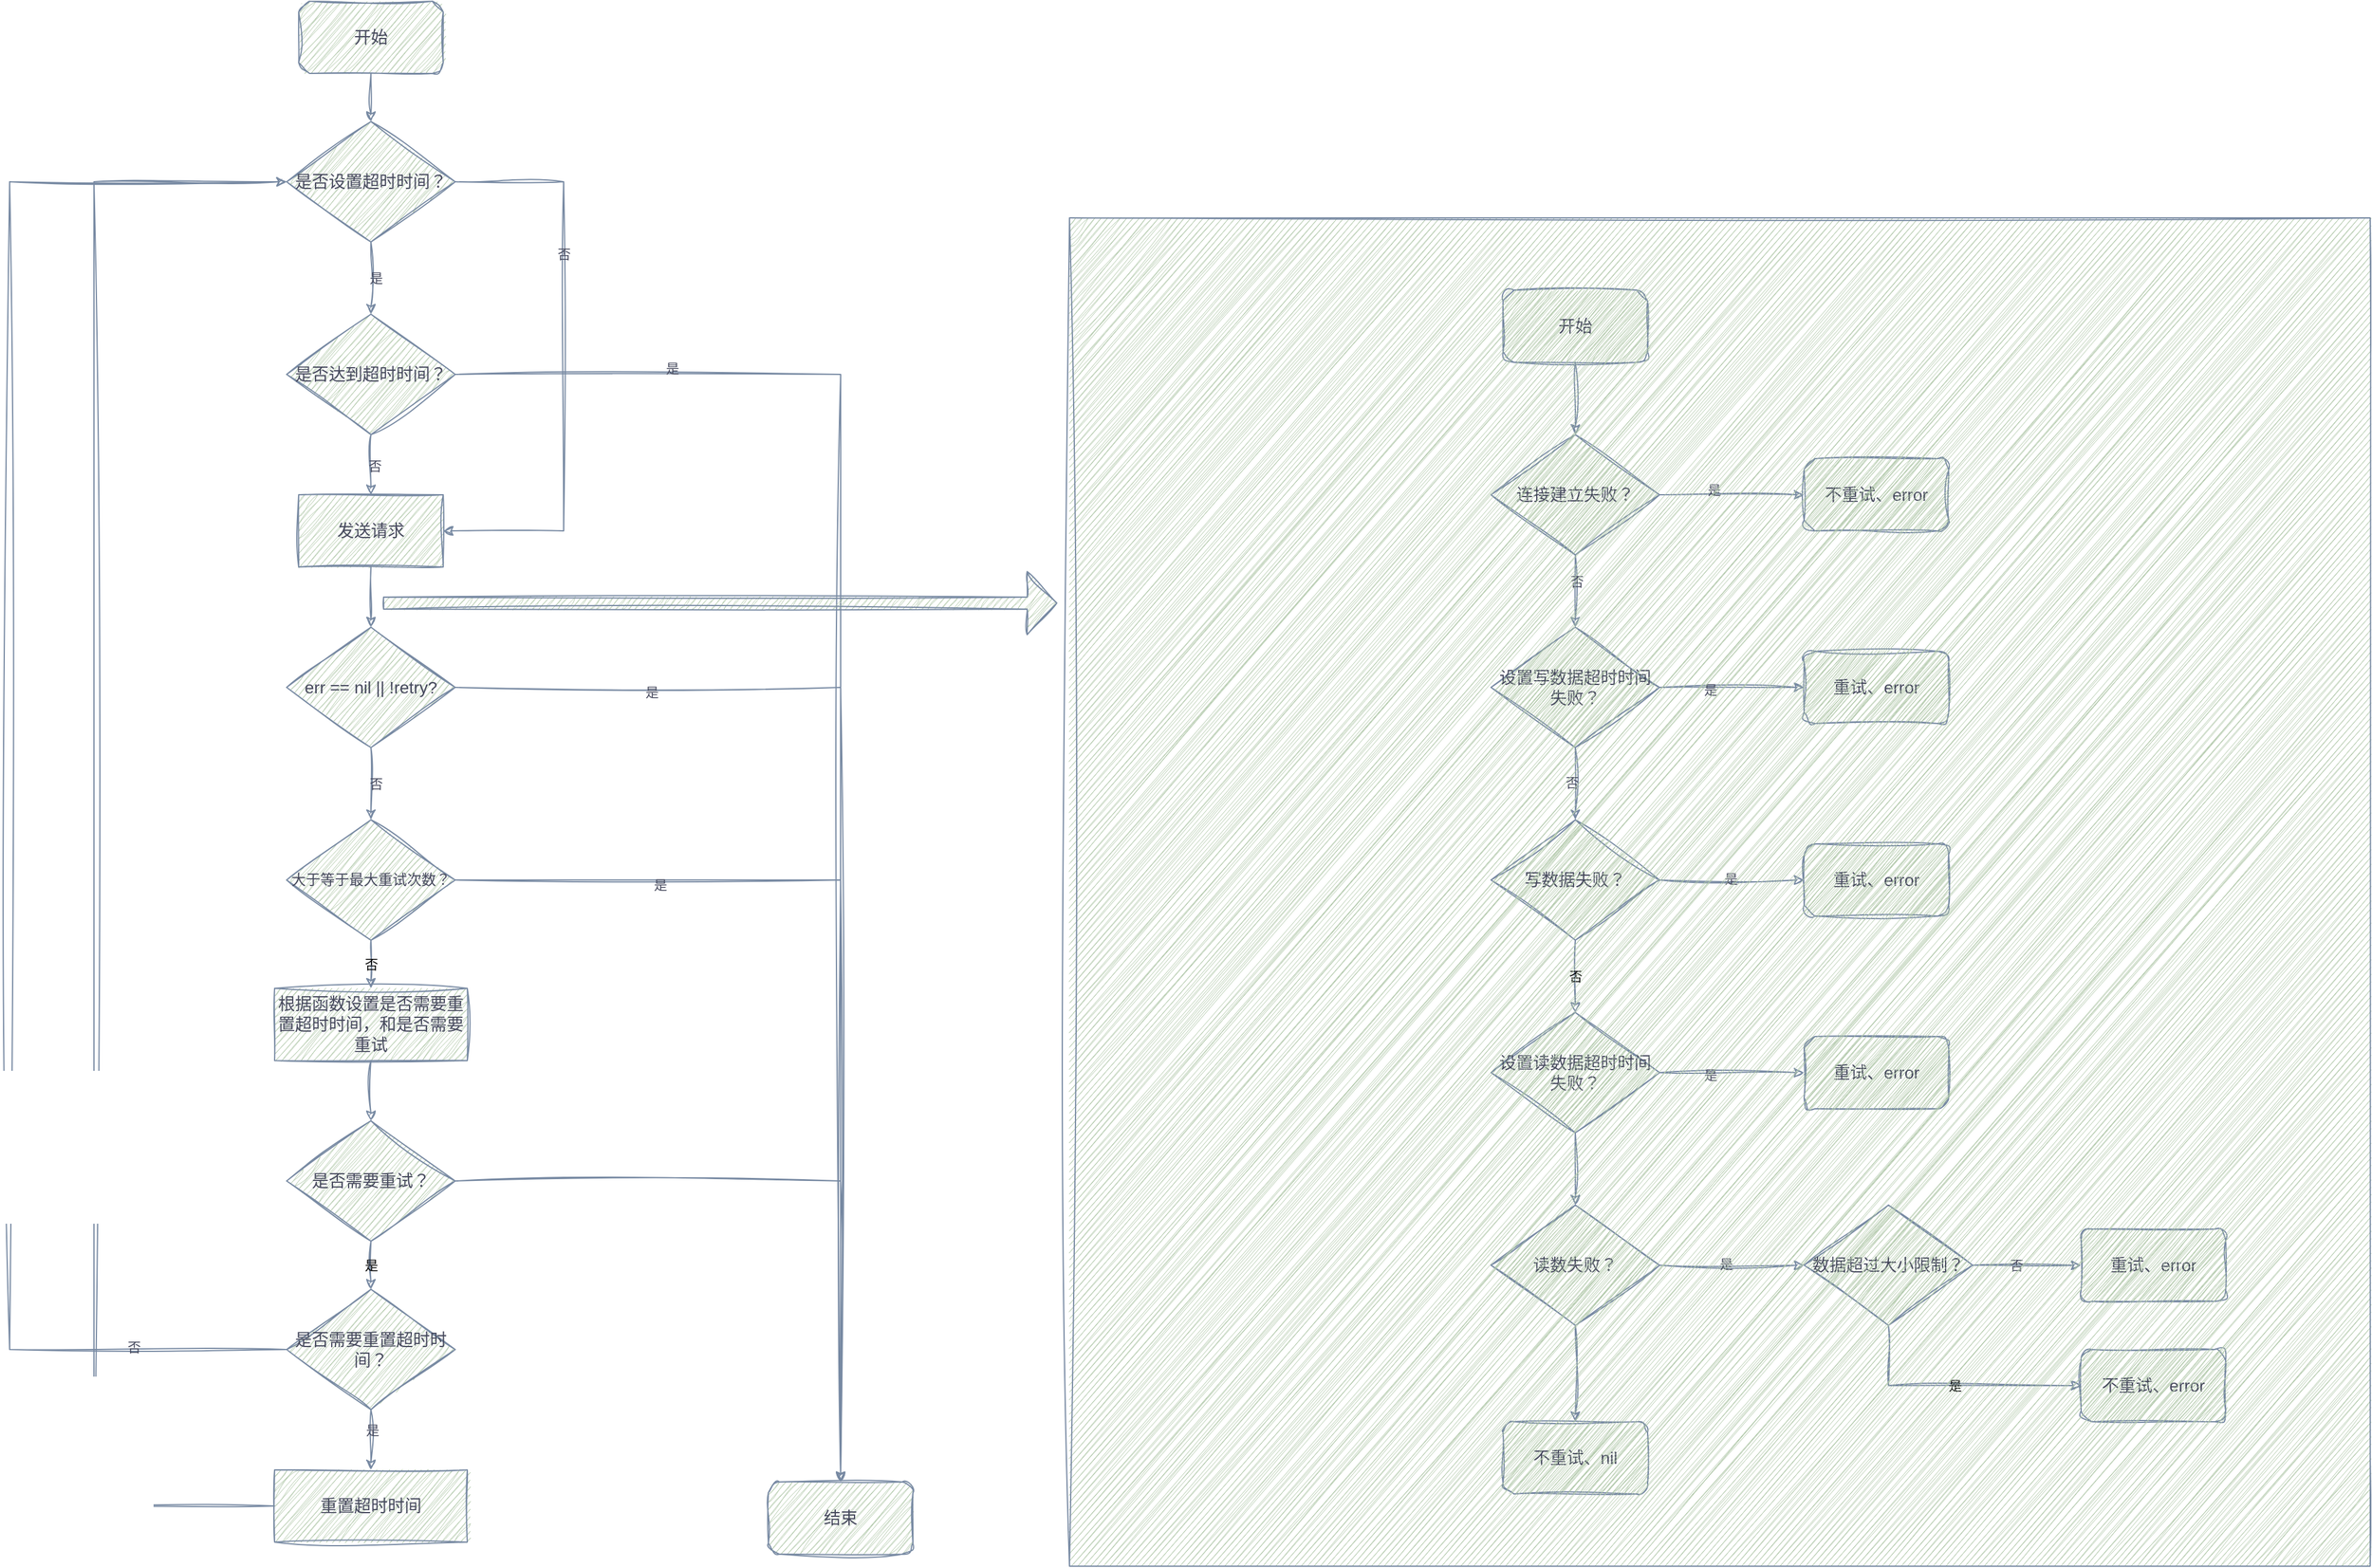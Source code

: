 <mxfile version="25.0.3">
  <diagram name="第 1 页" id="IeLyGM84fYNEDb-vOYWm">
    <mxGraphModel dx="1773" dy="837" grid="1" gridSize="10" guides="1" tooltips="1" connect="1" arrows="1" fold="1" page="1" pageScale="1" pageWidth="3200" pageHeight="2400" math="0" shadow="0">
      <root>
        <mxCell id="0" />
        <mxCell id="1" parent="0" />
        <mxCell id="qMV1Z36RkEWydGHG75RR-3" style="edgeStyle=orthogonalEdgeStyle;rounded=0;orthogonalLoop=1;jettySize=auto;html=1;exitX=0.5;exitY=1;exitDx=0;exitDy=0;sketch=1;curveFitting=1;jiggle=2;labelBackgroundColor=none;strokeColor=#788AA3;fontColor=default;" edge="1" parent="1" source="qMV1Z36RkEWydGHG75RR-1" target="qMV1Z36RkEWydGHG75RR-2">
          <mxGeometry relative="1" as="geometry" />
        </mxCell>
        <mxCell id="qMV1Z36RkEWydGHG75RR-1" value="&lt;font style=&quot;font-size: 14px;&quot;&gt;开始&lt;/font&gt;" style="rounded=1;whiteSpace=wrap;html=1;sketch=1;curveFitting=1;jiggle=2;labelBackgroundColor=none;fillColor=#B2C9AB;strokeColor=#788AA3;fontColor=#46495D;" vertex="1" parent="1">
          <mxGeometry x="1440" y="140" width="120" height="60" as="geometry" />
        </mxCell>
        <mxCell id="qMV1Z36RkEWydGHG75RR-11" style="edgeStyle=orthogonalEdgeStyle;rounded=0;orthogonalLoop=1;jettySize=auto;html=1;exitX=0.5;exitY=1;exitDx=0;exitDy=0;sketch=1;curveFitting=1;jiggle=2;labelBackgroundColor=none;strokeColor=#788AA3;fontColor=default;" edge="1" parent="1" source="qMV1Z36RkEWydGHG75RR-2" target="qMV1Z36RkEWydGHG75RR-9">
          <mxGeometry relative="1" as="geometry" />
        </mxCell>
        <mxCell id="qMV1Z36RkEWydGHG75RR-12" value="是" style="edgeLabel;html=1;align=center;verticalAlign=middle;resizable=0;points=[];sketch=1;curveFitting=1;jiggle=2;labelBackgroundColor=none;fontColor=#46495D;" vertex="1" connectable="0" parent="qMV1Z36RkEWydGHG75RR-11">
          <mxGeometry y="4" relative="1" as="geometry">
            <mxPoint as="offset" />
          </mxGeometry>
        </mxCell>
        <mxCell id="qMV1Z36RkEWydGHG75RR-46" style="edgeStyle=orthogonalEdgeStyle;rounded=0;orthogonalLoop=1;jettySize=auto;html=1;exitX=1;exitY=0.5;exitDx=0;exitDy=0;entryX=1;entryY=0.5;entryDx=0;entryDy=0;sketch=1;curveFitting=1;jiggle=2;labelBackgroundColor=none;strokeColor=#788AA3;fontColor=default;" edge="1" parent="1" source="qMV1Z36RkEWydGHG75RR-2" target="qMV1Z36RkEWydGHG75RR-14">
          <mxGeometry relative="1" as="geometry">
            <Array as="points">
              <mxPoint x="1660" y="290" />
              <mxPoint x="1660" y="580" />
            </Array>
          </mxGeometry>
        </mxCell>
        <mxCell id="qMV1Z36RkEWydGHG75RR-47" value="否" style="edgeLabel;html=1;align=center;verticalAlign=middle;resizable=0;points=[];sketch=1;curveFitting=1;jiggle=2;labelBackgroundColor=none;fontColor=#46495D;" vertex="1" connectable="0" parent="qMV1Z36RkEWydGHG75RR-46">
          <mxGeometry x="-0.37" relative="1" as="geometry">
            <mxPoint y="-1" as="offset" />
          </mxGeometry>
        </mxCell>
        <mxCell id="qMV1Z36RkEWydGHG75RR-2" value="&lt;font style=&quot;font-size: 14px;&quot;&gt;是否设置超时时间？&lt;/font&gt;" style="rhombus;whiteSpace=wrap;html=1;align=center;sketch=1;curveFitting=1;jiggle=2;labelBackgroundColor=none;fillColor=#B2C9AB;strokeColor=#788AA3;fontColor=#46495D;" vertex="1" parent="1">
          <mxGeometry x="1430" y="240" width="140" height="100" as="geometry" />
        </mxCell>
        <mxCell id="qMV1Z36RkEWydGHG75RR-15" style="edgeStyle=orthogonalEdgeStyle;rounded=0;orthogonalLoop=1;jettySize=auto;html=1;exitX=0.5;exitY=1;exitDx=0;exitDy=0;entryX=0.5;entryY=0;entryDx=0;entryDy=0;sketch=1;curveFitting=1;jiggle=2;labelBackgroundColor=none;strokeColor=#788AA3;fontColor=default;" edge="1" parent="1" source="qMV1Z36RkEWydGHG75RR-9" target="qMV1Z36RkEWydGHG75RR-14">
          <mxGeometry relative="1" as="geometry" />
        </mxCell>
        <mxCell id="qMV1Z36RkEWydGHG75RR-16" value="否" style="edgeLabel;html=1;align=center;verticalAlign=middle;resizable=0;points=[];sketch=1;curveFitting=1;jiggle=2;labelBackgroundColor=none;fontColor=#46495D;" vertex="1" connectable="0" parent="qMV1Z36RkEWydGHG75RR-15">
          <mxGeometry x="0.063" y="3" relative="1" as="geometry">
            <mxPoint y="-1" as="offset" />
          </mxGeometry>
        </mxCell>
        <mxCell id="qMV1Z36RkEWydGHG75RR-44" style="edgeStyle=orthogonalEdgeStyle;rounded=0;orthogonalLoop=1;jettySize=auto;html=1;exitX=1;exitY=0.5;exitDx=0;exitDy=0;entryX=0.5;entryY=0;entryDx=0;entryDy=0;sketch=1;curveFitting=1;jiggle=2;labelBackgroundColor=none;strokeColor=#788AA3;fontColor=default;" edge="1" parent="1" source="qMV1Z36RkEWydGHG75RR-9" target="qMV1Z36RkEWydGHG75RR-38">
          <mxGeometry relative="1" as="geometry" />
        </mxCell>
        <mxCell id="qMV1Z36RkEWydGHG75RR-45" value="是" style="edgeLabel;html=1;align=center;verticalAlign=middle;resizable=0;points=[];sketch=1;curveFitting=1;jiggle=2;labelBackgroundColor=none;fontColor=#46495D;" vertex="1" connectable="0" parent="qMV1Z36RkEWydGHG75RR-44">
          <mxGeometry x="-0.71" y="5" relative="1" as="geometry">
            <mxPoint as="offset" />
          </mxGeometry>
        </mxCell>
        <mxCell id="qMV1Z36RkEWydGHG75RR-9" value="&lt;div style=&quot;&quot;&gt;&lt;span style=&quot;font-size: 14px; background-color: initial;&quot;&gt;是否达到超时时间？&lt;/span&gt;&lt;/div&gt;" style="rhombus;whiteSpace=wrap;html=1;align=center;sketch=1;curveFitting=1;jiggle=2;labelBackgroundColor=none;fillColor=#B2C9AB;strokeColor=#788AA3;fontColor=#46495D;" vertex="1" parent="1">
          <mxGeometry x="1430" y="400" width="140" height="100" as="geometry" />
        </mxCell>
        <mxCell id="qMV1Z36RkEWydGHG75RR-94" style="edgeStyle=orthogonalEdgeStyle;rounded=0;sketch=1;hachureGap=4;jiggle=2;curveFitting=1;orthogonalLoop=1;jettySize=auto;html=1;exitX=0.5;exitY=1;exitDx=0;exitDy=0;entryX=0.5;entryY=0;entryDx=0;entryDy=0;strokeColor=#788AA3;fontFamily=Architects Daughter;fontSource=https%3A%2F%2Ffonts.googleapis.com%2Fcss%3Ffamily%3DArchitects%2BDaughter;fontColor=#46495D;fillColor=#B2C9AB;" edge="1" parent="1" source="qMV1Z36RkEWydGHG75RR-14" target="qMV1Z36RkEWydGHG75RR-17">
          <mxGeometry relative="1" as="geometry" />
        </mxCell>
        <mxCell id="qMV1Z36RkEWydGHG75RR-14" value="&lt;font style=&quot;font-size: 14px;&quot;&gt;发送请求&lt;/font&gt;" style="rounded=0;whiteSpace=wrap;html=1;sketch=1;curveFitting=1;jiggle=2;labelBackgroundColor=none;fillColor=#B2C9AB;strokeColor=#788AA3;fontColor=#46495D;" vertex="1" parent="1">
          <mxGeometry x="1440" y="550" width="120" height="60" as="geometry" />
        </mxCell>
        <mxCell id="qMV1Z36RkEWydGHG75RR-20" style="edgeStyle=orthogonalEdgeStyle;rounded=0;orthogonalLoop=1;jettySize=auto;html=1;exitX=0.5;exitY=1;exitDx=0;exitDy=0;entryX=0.5;entryY=0;entryDx=0;entryDy=0;sketch=1;curveFitting=1;jiggle=2;labelBackgroundColor=none;strokeColor=#788AA3;fontColor=default;" edge="1" parent="1" source="qMV1Z36RkEWydGHG75RR-17" target="qMV1Z36RkEWydGHG75RR-19">
          <mxGeometry relative="1" as="geometry" />
        </mxCell>
        <mxCell id="qMV1Z36RkEWydGHG75RR-21" value="否" style="edgeLabel;html=1;align=center;verticalAlign=middle;resizable=0;points=[];sketch=1;curveFitting=1;jiggle=2;labelBackgroundColor=none;fontColor=#46495D;" vertex="1" connectable="0" parent="qMV1Z36RkEWydGHG75RR-20">
          <mxGeometry x="0.029" y="4" relative="1" as="geometry">
            <mxPoint y="-1" as="offset" />
          </mxGeometry>
        </mxCell>
        <mxCell id="qMV1Z36RkEWydGHG75RR-42" style="edgeStyle=orthogonalEdgeStyle;rounded=0;orthogonalLoop=1;jettySize=auto;html=1;exitX=1;exitY=0.5;exitDx=0;exitDy=0;entryX=0.5;entryY=0;entryDx=0;entryDy=0;sketch=1;curveFitting=1;jiggle=2;labelBackgroundColor=none;strokeColor=#788AA3;fontColor=default;" edge="1" parent="1" source="qMV1Z36RkEWydGHG75RR-17" target="qMV1Z36RkEWydGHG75RR-38">
          <mxGeometry relative="1" as="geometry" />
        </mxCell>
        <mxCell id="qMV1Z36RkEWydGHG75RR-43" value="是" style="edgeLabel;html=1;align=center;verticalAlign=middle;resizable=0;points=[];sketch=1;curveFitting=1;jiggle=2;labelBackgroundColor=none;fontColor=#46495D;" vertex="1" connectable="0" parent="qMV1Z36RkEWydGHG75RR-42">
          <mxGeometry x="-0.668" y="-4" relative="1" as="geometry">
            <mxPoint as="offset" />
          </mxGeometry>
        </mxCell>
        <mxCell id="qMV1Z36RkEWydGHG75RR-17" value="&lt;div style=&quot;&quot;&gt;&lt;span style=&quot;font-size: 14px; background-color: initial;&quot;&gt;err == nil || !retry?&lt;/span&gt;&lt;/div&gt;" style="rhombus;whiteSpace=wrap;html=1;align=center;sketch=1;curveFitting=1;jiggle=2;labelBackgroundColor=none;fillColor=#B2C9AB;strokeColor=#788AA3;fontColor=#46495D;" vertex="1" parent="1">
          <mxGeometry x="1430" y="660" width="140" height="100" as="geometry" />
        </mxCell>
        <mxCell id="qMV1Z36RkEWydGHG75RR-28" value="否" style="edgeStyle=orthogonalEdgeStyle;rounded=0;orthogonalLoop=1;jettySize=auto;html=1;exitX=0.5;exitY=1;exitDx=0;exitDy=0;entryX=0.5;entryY=0;entryDx=0;entryDy=0;sketch=1;curveFitting=1;jiggle=2;labelBackgroundColor=none;strokeColor=#788AA3;fontColor=default;" edge="1" parent="1" source="qMV1Z36RkEWydGHG75RR-19" target="qMV1Z36RkEWydGHG75RR-27">
          <mxGeometry relative="1" as="geometry" />
        </mxCell>
        <mxCell id="qMV1Z36RkEWydGHG75RR-40" style="edgeStyle=orthogonalEdgeStyle;rounded=0;orthogonalLoop=1;jettySize=auto;html=1;exitX=1;exitY=0.5;exitDx=0;exitDy=0;entryX=0.5;entryY=0;entryDx=0;entryDy=0;sketch=1;curveFitting=1;jiggle=2;labelBackgroundColor=none;strokeColor=#788AA3;fontColor=default;" edge="1" parent="1" source="qMV1Z36RkEWydGHG75RR-19" target="qMV1Z36RkEWydGHG75RR-38">
          <mxGeometry relative="1" as="geometry" />
        </mxCell>
        <mxCell id="qMV1Z36RkEWydGHG75RR-41" value="是" style="edgeLabel;html=1;align=center;verticalAlign=middle;resizable=0;points=[];sketch=1;curveFitting=1;jiggle=2;labelBackgroundColor=none;fontColor=#46495D;" vertex="1" connectable="0" parent="qMV1Z36RkEWydGHG75RR-40">
          <mxGeometry x="-0.585" y="-4" relative="1" as="geometry">
            <mxPoint as="offset" />
          </mxGeometry>
        </mxCell>
        <mxCell id="qMV1Z36RkEWydGHG75RR-19" value="大于等于最大重试次数？" style="rhombus;whiteSpace=wrap;html=1;align=center;sketch=1;curveFitting=1;jiggle=2;labelBackgroundColor=none;fillColor=#B2C9AB;strokeColor=#788AA3;fontColor=#46495D;" vertex="1" parent="1">
          <mxGeometry x="1430" y="820" width="140" height="100" as="geometry" />
        </mxCell>
        <mxCell id="qMV1Z36RkEWydGHG75RR-32" value="是" style="edgeStyle=orthogonalEdgeStyle;rounded=0;orthogonalLoop=1;jettySize=auto;html=1;exitX=0.5;exitY=1;exitDx=0;exitDy=0;entryX=0.5;entryY=0;entryDx=0;entryDy=0;sketch=1;curveFitting=1;jiggle=2;labelBackgroundColor=none;strokeColor=#788AA3;fontColor=default;" edge="1" parent="1" source="qMV1Z36RkEWydGHG75RR-22" target="qMV1Z36RkEWydGHG75RR-30">
          <mxGeometry relative="1" as="geometry" />
        </mxCell>
        <mxCell id="qMV1Z36RkEWydGHG75RR-39" style="edgeStyle=orthogonalEdgeStyle;rounded=0;orthogonalLoop=1;jettySize=auto;html=1;exitX=1;exitY=0.5;exitDx=0;exitDy=0;entryX=0.5;entryY=0;entryDx=0;entryDy=0;sketch=1;curveFitting=1;jiggle=2;labelBackgroundColor=none;strokeColor=#788AA3;fontColor=default;" edge="1" parent="1" source="qMV1Z36RkEWydGHG75RR-22" target="qMV1Z36RkEWydGHG75RR-38">
          <mxGeometry relative="1" as="geometry" />
        </mxCell>
        <mxCell id="qMV1Z36RkEWydGHG75RR-22" value="&lt;div style=&quot;&quot;&gt;&lt;span style=&quot;font-size: 14px;&quot;&gt;是否需要重试？&lt;/span&gt;&lt;/div&gt;" style="rhombus;whiteSpace=wrap;html=1;align=center;sketch=1;curveFitting=1;jiggle=2;labelBackgroundColor=none;fillColor=#B2C9AB;strokeColor=#788AA3;fontColor=#46495D;" vertex="1" parent="1">
          <mxGeometry x="1430" y="1070" width="140" height="100" as="geometry" />
        </mxCell>
        <mxCell id="qMV1Z36RkEWydGHG75RR-29" style="edgeStyle=orthogonalEdgeStyle;rounded=0;orthogonalLoop=1;jettySize=auto;html=1;exitX=0.5;exitY=1;exitDx=0;exitDy=0;entryX=0.5;entryY=0;entryDx=0;entryDy=0;sketch=1;curveFitting=1;jiggle=2;labelBackgroundColor=none;strokeColor=#788AA3;fontColor=default;" edge="1" parent="1" source="qMV1Z36RkEWydGHG75RR-27" target="qMV1Z36RkEWydGHG75RR-22">
          <mxGeometry relative="1" as="geometry" />
        </mxCell>
        <mxCell id="qMV1Z36RkEWydGHG75RR-27" value="&lt;span style=&quot;font-size: 14px;&quot;&gt;根据函数设置是否需要重置超时时间，和是否需要重试&lt;/span&gt;" style="rounded=0;whiteSpace=wrap;html=1;sketch=1;curveFitting=1;jiggle=2;labelBackgroundColor=none;fillColor=#B2C9AB;strokeColor=#788AA3;fontColor=#46495D;" vertex="1" parent="1">
          <mxGeometry x="1420" y="960" width="160" height="60" as="geometry" />
        </mxCell>
        <mxCell id="qMV1Z36RkEWydGHG75RR-33" style="edgeStyle=orthogonalEdgeStyle;rounded=0;orthogonalLoop=1;jettySize=auto;html=1;exitX=0.5;exitY=1;exitDx=0;exitDy=0;sketch=1;curveFitting=1;jiggle=2;labelBackgroundColor=none;strokeColor=#788AA3;fontColor=default;" edge="1" parent="1" source="qMV1Z36RkEWydGHG75RR-30" target="qMV1Z36RkEWydGHG75RR-31">
          <mxGeometry relative="1" as="geometry" />
        </mxCell>
        <mxCell id="qMV1Z36RkEWydGHG75RR-34" value="是" style="edgeLabel;html=1;align=center;verticalAlign=middle;resizable=0;points=[];sketch=1;curveFitting=1;jiggle=2;labelBackgroundColor=none;fontColor=#46495D;" vertex="1" connectable="0" parent="qMV1Z36RkEWydGHG75RR-33">
          <mxGeometry x="-0.28" y="1" relative="1" as="geometry">
            <mxPoint y="-1" as="offset" />
          </mxGeometry>
        </mxCell>
        <mxCell id="qMV1Z36RkEWydGHG75RR-35" style="edgeStyle=orthogonalEdgeStyle;rounded=0;orthogonalLoop=1;jettySize=auto;html=1;exitX=0;exitY=0.5;exitDx=0;exitDy=0;entryX=0;entryY=0.5;entryDx=0;entryDy=0;sketch=1;curveFitting=1;jiggle=2;labelBackgroundColor=none;strokeColor=#788AA3;fontColor=default;" edge="1" parent="1" source="qMV1Z36RkEWydGHG75RR-30" target="qMV1Z36RkEWydGHG75RR-2">
          <mxGeometry relative="1" as="geometry">
            <mxPoint x="1420" y="250" as="targetPoint" />
            <Array as="points">
              <mxPoint x="1200" y="1260" />
              <mxPoint x="1200" y="290" />
            </Array>
          </mxGeometry>
        </mxCell>
        <mxCell id="qMV1Z36RkEWydGHG75RR-36" value="否" style="edgeLabel;html=1;align=center;verticalAlign=middle;resizable=0;points=[];sketch=1;curveFitting=1;jiggle=2;labelBackgroundColor=none;fontColor=#46495D;" vertex="1" connectable="0" parent="qMV1Z36RkEWydGHG75RR-35">
          <mxGeometry x="-0.822" y="-2" relative="1" as="geometry">
            <mxPoint as="offset" />
          </mxGeometry>
        </mxCell>
        <mxCell id="qMV1Z36RkEWydGHG75RR-30" value="&lt;div style=&quot;&quot;&gt;&lt;span style=&quot;font-size: 14px;&quot;&gt;是否需要重置超时时间？&lt;/span&gt;&lt;/div&gt;" style="rhombus;whiteSpace=wrap;html=1;align=center;sketch=1;curveFitting=1;jiggle=2;labelBackgroundColor=none;fillColor=#B2C9AB;strokeColor=#788AA3;fontColor=#46495D;" vertex="1" parent="1">
          <mxGeometry x="1430" y="1210" width="140" height="100" as="geometry" />
        </mxCell>
        <mxCell id="qMV1Z36RkEWydGHG75RR-37" style="edgeStyle=orthogonalEdgeStyle;rounded=0;orthogonalLoop=1;jettySize=auto;html=1;exitX=0;exitY=0.5;exitDx=0;exitDy=0;entryX=0;entryY=0.5;entryDx=0;entryDy=0;sketch=1;curveFitting=1;jiggle=2;labelBackgroundColor=none;strokeColor=#788AA3;fontColor=default;" edge="1" parent="1" source="qMV1Z36RkEWydGHG75RR-31" target="qMV1Z36RkEWydGHG75RR-2">
          <mxGeometry relative="1" as="geometry">
            <Array as="points">
              <mxPoint x="1270" y="1390" />
              <mxPoint x="1270" y="290" />
            </Array>
          </mxGeometry>
        </mxCell>
        <mxCell id="qMV1Z36RkEWydGHG75RR-31" value="&lt;span style=&quot;font-size: 14px;&quot;&gt;重置超时时间&lt;/span&gt;" style="rounded=0;whiteSpace=wrap;html=1;sketch=1;curveFitting=1;jiggle=2;labelBackgroundColor=none;fillColor=#B2C9AB;strokeColor=#788AA3;fontColor=#46495D;" vertex="1" parent="1">
          <mxGeometry x="1420" y="1360" width="160" height="60" as="geometry" />
        </mxCell>
        <mxCell id="qMV1Z36RkEWydGHG75RR-38" value="&lt;font style=&quot;font-size: 14px;&quot;&gt;结束&lt;/font&gt;" style="rounded=1;whiteSpace=wrap;html=1;sketch=1;curveFitting=1;jiggle=2;labelBackgroundColor=none;fillColor=#B2C9AB;strokeColor=#788AA3;fontColor=#46495D;" vertex="1" parent="1">
          <mxGeometry x="1830" y="1370" width="120" height="60" as="geometry" />
        </mxCell>
        <mxCell id="qMV1Z36RkEWydGHG75RR-51" style="edgeStyle=orthogonalEdgeStyle;rounded=0;orthogonalLoop=1;jettySize=auto;html=1;exitX=0.5;exitY=1;exitDx=0;exitDy=0;entryX=0.5;entryY=0;entryDx=0;entryDy=0;sketch=1;curveFitting=1;jiggle=2;labelBackgroundColor=none;strokeColor=#788AA3;fontColor=default;" edge="1" parent="1" source="qMV1Z36RkEWydGHG75RR-48" target="qMV1Z36RkEWydGHG75RR-49">
          <mxGeometry relative="1" as="geometry" />
        </mxCell>
        <mxCell id="qMV1Z36RkEWydGHG75RR-48" value="&lt;font style=&quot;font-size: 14px;&quot;&gt;开始&lt;/font&gt;" style="rounded=1;whiteSpace=wrap;html=1;sketch=1;curveFitting=1;jiggle=2;labelBackgroundColor=none;fillColor=#B2C9AB;strokeColor=#788AA3;fontColor=#46495D;" vertex="1" parent="1">
          <mxGeometry x="2440" y="380" width="120" height="60" as="geometry" />
        </mxCell>
        <mxCell id="qMV1Z36RkEWydGHG75RR-52" style="edgeStyle=orthogonalEdgeStyle;rounded=0;orthogonalLoop=1;jettySize=auto;html=1;exitX=1;exitY=0.5;exitDx=0;exitDy=0;sketch=1;curveFitting=1;jiggle=2;labelBackgroundColor=none;strokeColor=#788AA3;fontColor=default;" edge="1" parent="1" source="qMV1Z36RkEWydGHG75RR-49" target="qMV1Z36RkEWydGHG75RR-50">
          <mxGeometry relative="1" as="geometry" />
        </mxCell>
        <mxCell id="qMV1Z36RkEWydGHG75RR-53" value="是" style="edgeLabel;html=1;align=center;verticalAlign=middle;resizable=0;points=[];sketch=1;curveFitting=1;jiggle=2;labelBackgroundColor=none;fontColor=#46495D;" vertex="1" connectable="0" parent="qMV1Z36RkEWydGHG75RR-52">
          <mxGeometry x="-0.258" y="4" relative="1" as="geometry">
            <mxPoint as="offset" />
          </mxGeometry>
        </mxCell>
        <mxCell id="qMV1Z36RkEWydGHG75RR-55" style="edgeStyle=orthogonalEdgeStyle;rounded=0;orthogonalLoop=1;jettySize=auto;html=1;exitX=0.5;exitY=1;exitDx=0;exitDy=0;sketch=1;curveFitting=1;jiggle=2;labelBackgroundColor=none;strokeColor=#788AA3;fontColor=default;" edge="1" parent="1" source="qMV1Z36RkEWydGHG75RR-49" target="qMV1Z36RkEWydGHG75RR-54">
          <mxGeometry relative="1" as="geometry" />
        </mxCell>
        <mxCell id="qMV1Z36RkEWydGHG75RR-56" value="否" style="edgeLabel;html=1;align=center;verticalAlign=middle;resizable=0;points=[];sketch=1;curveFitting=1;jiggle=2;labelBackgroundColor=none;fontColor=#46495D;" vertex="1" connectable="0" parent="qMV1Z36RkEWydGHG75RR-55">
          <mxGeometry x="-0.281" y="1" relative="1" as="geometry">
            <mxPoint as="offset" />
          </mxGeometry>
        </mxCell>
        <mxCell id="qMV1Z36RkEWydGHG75RR-49" value="&lt;span style=&quot;font-size: 14px;&quot;&gt;连接建立失败？&lt;/span&gt;" style="rhombus;whiteSpace=wrap;html=1;align=center;sketch=1;curveFitting=1;jiggle=2;labelBackgroundColor=none;fillColor=#B2C9AB;strokeColor=#788AA3;fontColor=#46495D;" vertex="1" parent="1">
          <mxGeometry x="2430" y="500" width="140" height="100" as="geometry" />
        </mxCell>
        <mxCell id="qMV1Z36RkEWydGHG75RR-50" value="&lt;span style=&quot;font-size: 14px;&quot;&gt;不重试、error&lt;/span&gt;" style="rounded=1;whiteSpace=wrap;html=1;sketch=1;curveFitting=1;jiggle=2;labelBackgroundColor=none;fillColor=#B2C9AB;strokeColor=#788AA3;fontColor=#46495D;" vertex="1" parent="1">
          <mxGeometry x="2690" y="520" width="120" height="60" as="geometry" />
        </mxCell>
        <mxCell id="qMV1Z36RkEWydGHG75RR-58" style="edgeStyle=orthogonalEdgeStyle;rounded=0;orthogonalLoop=1;jettySize=auto;html=1;exitX=1;exitY=0.5;exitDx=0;exitDy=0;sketch=1;curveFitting=1;jiggle=2;labelBackgroundColor=none;strokeColor=#788AA3;fontColor=default;" edge="1" parent="1" source="qMV1Z36RkEWydGHG75RR-54" target="qMV1Z36RkEWydGHG75RR-57">
          <mxGeometry relative="1" as="geometry" />
        </mxCell>
        <mxCell id="qMV1Z36RkEWydGHG75RR-60" value="是" style="edgeLabel;html=1;align=center;verticalAlign=middle;resizable=0;points=[];sketch=1;curveFitting=1;jiggle=2;labelBackgroundColor=none;fontColor=#46495D;" vertex="1" connectable="0" parent="qMV1Z36RkEWydGHG75RR-58">
          <mxGeometry x="-0.309" y="-2" relative="1" as="geometry">
            <mxPoint as="offset" />
          </mxGeometry>
        </mxCell>
        <mxCell id="qMV1Z36RkEWydGHG75RR-61" style="edgeStyle=orthogonalEdgeStyle;rounded=0;orthogonalLoop=1;jettySize=auto;html=1;exitX=0.5;exitY=1;exitDx=0;exitDy=0;entryX=0.5;entryY=0;entryDx=0;entryDy=0;sketch=1;curveFitting=1;jiggle=2;labelBackgroundColor=none;strokeColor=#788AA3;fontColor=default;" edge="1" parent="1" source="qMV1Z36RkEWydGHG75RR-54" target="qMV1Z36RkEWydGHG75RR-59">
          <mxGeometry relative="1" as="geometry" />
        </mxCell>
        <mxCell id="qMV1Z36RkEWydGHG75RR-65" value="否" style="edgeLabel;html=1;align=center;verticalAlign=middle;resizable=0;points=[];sketch=1;curveFitting=1;jiggle=2;labelBackgroundColor=none;fontColor=#46495D;" vertex="1" connectable="0" parent="qMV1Z36RkEWydGHG75RR-61">
          <mxGeometry x="-0.043" y="-3" relative="1" as="geometry">
            <mxPoint as="offset" />
          </mxGeometry>
        </mxCell>
        <mxCell id="qMV1Z36RkEWydGHG75RR-54" value="&lt;span style=&quot;font-size: 14px;&quot;&gt;设置写数据超时时间失败？&lt;/span&gt;" style="rhombus;whiteSpace=wrap;html=1;align=center;sketch=1;curveFitting=1;jiggle=2;labelBackgroundColor=none;fillColor=#B2C9AB;strokeColor=#788AA3;fontColor=#46495D;" vertex="1" parent="1">
          <mxGeometry x="2430" y="660" width="140" height="100" as="geometry" />
        </mxCell>
        <mxCell id="qMV1Z36RkEWydGHG75RR-57" value="&lt;span style=&quot;font-size: 14px;&quot;&gt;重试、error&lt;/span&gt;" style="rounded=1;whiteSpace=wrap;html=1;sketch=1;curveFitting=1;jiggle=2;labelBackgroundColor=none;fillColor=#B2C9AB;strokeColor=#788AA3;fontColor=#46495D;" vertex="1" parent="1">
          <mxGeometry x="2690" y="680" width="120" height="60" as="geometry" />
        </mxCell>
        <mxCell id="qMV1Z36RkEWydGHG75RR-63" style="edgeStyle=orthogonalEdgeStyle;rounded=0;orthogonalLoop=1;jettySize=auto;html=1;exitX=1;exitY=0.5;exitDx=0;exitDy=0;entryX=0;entryY=0.5;entryDx=0;entryDy=0;sketch=1;curveFitting=1;jiggle=2;labelBackgroundColor=none;strokeColor=#788AA3;fontColor=default;" edge="1" parent="1" source="qMV1Z36RkEWydGHG75RR-59" target="qMV1Z36RkEWydGHG75RR-62">
          <mxGeometry relative="1" as="geometry" />
        </mxCell>
        <mxCell id="qMV1Z36RkEWydGHG75RR-64" value="是" style="edgeLabel;html=1;align=center;verticalAlign=middle;resizable=0;points=[];sketch=1;curveFitting=1;jiggle=2;labelBackgroundColor=none;fontColor=#46495D;" vertex="1" connectable="0" parent="qMV1Z36RkEWydGHG75RR-63">
          <mxGeometry x="-0.024" y="1" relative="1" as="geometry">
            <mxPoint as="offset" />
          </mxGeometry>
        </mxCell>
        <mxCell id="qMV1Z36RkEWydGHG75RR-67" value="否" style="edgeStyle=orthogonalEdgeStyle;rounded=0;orthogonalLoop=1;jettySize=auto;html=1;exitX=0.5;exitY=1;exitDx=0;exitDy=0;sketch=1;curveFitting=1;jiggle=2;labelBackgroundColor=none;strokeColor=#788AA3;fontColor=default;" edge="1" parent="1" source="qMV1Z36RkEWydGHG75RR-59" target="qMV1Z36RkEWydGHG75RR-66">
          <mxGeometry relative="1" as="geometry" />
        </mxCell>
        <mxCell id="qMV1Z36RkEWydGHG75RR-59" value="&lt;span style=&quot;font-size: 14px;&quot;&gt;写数据失败？&lt;/span&gt;" style="rhombus;whiteSpace=wrap;html=1;align=center;sketch=1;curveFitting=1;jiggle=2;labelBackgroundColor=none;fillColor=#B2C9AB;strokeColor=#788AA3;fontColor=#46495D;" vertex="1" parent="1">
          <mxGeometry x="2430" y="820" width="140" height="100" as="geometry" />
        </mxCell>
        <mxCell id="qMV1Z36RkEWydGHG75RR-62" value="&lt;span style=&quot;font-size: 14px;&quot;&gt;重试、error&lt;/span&gt;" style="rounded=1;whiteSpace=wrap;html=1;sketch=1;curveFitting=1;jiggle=2;labelBackgroundColor=none;fillColor=#B2C9AB;strokeColor=#788AA3;fontColor=#46495D;" vertex="1" parent="1">
          <mxGeometry x="2690" y="840" width="120" height="60" as="geometry" />
        </mxCell>
        <mxCell id="qMV1Z36RkEWydGHG75RR-69" style="edgeStyle=orthogonalEdgeStyle;rounded=0;orthogonalLoop=1;jettySize=auto;html=1;exitX=1;exitY=0.5;exitDx=0;exitDy=0;sketch=1;curveFitting=1;jiggle=2;labelBackgroundColor=none;strokeColor=#788AA3;fontColor=default;" edge="1" parent="1" source="qMV1Z36RkEWydGHG75RR-66" target="qMV1Z36RkEWydGHG75RR-68">
          <mxGeometry relative="1" as="geometry" />
        </mxCell>
        <mxCell id="qMV1Z36RkEWydGHG75RR-71" value="是" style="edgeLabel;html=1;align=center;verticalAlign=middle;resizable=0;points=[];sketch=1;curveFitting=1;jiggle=2;labelBackgroundColor=none;fontColor=#46495D;" vertex="1" connectable="0" parent="qMV1Z36RkEWydGHG75RR-69">
          <mxGeometry x="-0.309" y="-2" relative="1" as="geometry">
            <mxPoint as="offset" />
          </mxGeometry>
        </mxCell>
        <mxCell id="qMV1Z36RkEWydGHG75RR-73" style="edgeStyle=orthogonalEdgeStyle;rounded=0;orthogonalLoop=1;jettySize=auto;html=1;exitX=0.5;exitY=1;exitDx=0;exitDy=0;sketch=1;curveFitting=1;jiggle=2;labelBackgroundColor=none;strokeColor=#788AA3;fontColor=default;" edge="1" parent="1" source="qMV1Z36RkEWydGHG75RR-66" target="qMV1Z36RkEWydGHG75RR-72">
          <mxGeometry relative="1" as="geometry" />
        </mxCell>
        <mxCell id="qMV1Z36RkEWydGHG75RR-66" value="&lt;span style=&quot;font-size: 14px;&quot;&gt;设置读数据超时时间失败？&lt;/span&gt;" style="rhombus;whiteSpace=wrap;html=1;align=center;sketch=1;curveFitting=1;jiggle=2;labelBackgroundColor=none;fillColor=#B2C9AB;strokeColor=#788AA3;fontColor=#46495D;" vertex="1" parent="1">
          <mxGeometry x="2430" y="980" width="140" height="100" as="geometry" />
        </mxCell>
        <mxCell id="qMV1Z36RkEWydGHG75RR-68" value="&lt;span style=&quot;font-size: 14px;&quot;&gt;重试、error&lt;/span&gt;" style="rounded=1;whiteSpace=wrap;html=1;sketch=1;curveFitting=1;jiggle=2;labelBackgroundColor=none;fillColor=#B2C9AB;strokeColor=#788AA3;fontColor=#46495D;" vertex="1" parent="1">
          <mxGeometry x="2690" y="1000" width="120" height="60" as="geometry" />
        </mxCell>
        <mxCell id="qMV1Z36RkEWydGHG75RR-79" style="edgeStyle=orthogonalEdgeStyle;rounded=0;orthogonalLoop=1;jettySize=auto;html=1;exitX=1;exitY=0.5;exitDx=0;exitDy=0;entryX=0;entryY=0.5;entryDx=0;entryDy=0;sketch=1;curveFitting=1;jiggle=2;labelBackgroundColor=none;strokeColor=#788AA3;fontColor=default;" edge="1" parent="1" source="qMV1Z36RkEWydGHG75RR-72" target="qMV1Z36RkEWydGHG75RR-77">
          <mxGeometry relative="1" as="geometry" />
        </mxCell>
        <mxCell id="qMV1Z36RkEWydGHG75RR-80" value="是" style="edgeLabel;html=1;align=center;verticalAlign=middle;resizable=0;points=[];sketch=1;curveFitting=1;jiggle=2;labelBackgroundColor=none;fontColor=#46495D;" vertex="1" connectable="0" parent="qMV1Z36RkEWydGHG75RR-79">
          <mxGeometry x="-0.095" y="1" relative="1" as="geometry">
            <mxPoint as="offset" />
          </mxGeometry>
        </mxCell>
        <mxCell id="qMV1Z36RkEWydGHG75RR-88" style="edgeStyle=orthogonalEdgeStyle;rounded=0;orthogonalLoop=1;jettySize=auto;html=1;exitX=0.5;exitY=1;exitDx=0;exitDy=0;entryX=0.5;entryY=0;entryDx=0;entryDy=0;sketch=1;curveFitting=1;jiggle=2;labelBackgroundColor=none;strokeColor=#788AA3;fontColor=default;" edge="1" parent="1" source="qMV1Z36RkEWydGHG75RR-72" target="qMV1Z36RkEWydGHG75RR-87">
          <mxGeometry relative="1" as="geometry" />
        </mxCell>
        <mxCell id="qMV1Z36RkEWydGHG75RR-72" value="&lt;span style=&quot;font-size: 14px;&quot;&gt;读数失败？&lt;/span&gt;" style="rhombus;whiteSpace=wrap;html=1;align=center;sketch=1;curveFitting=1;jiggle=2;labelBackgroundColor=none;fillColor=#B2C9AB;strokeColor=#788AA3;fontColor=#46495D;" vertex="1" parent="1">
          <mxGeometry x="2430" y="1140" width="140" height="100" as="geometry" />
        </mxCell>
        <mxCell id="qMV1Z36RkEWydGHG75RR-83" style="edgeStyle=orthogonalEdgeStyle;rounded=0;orthogonalLoop=1;jettySize=auto;html=1;exitX=1;exitY=0.5;exitDx=0;exitDy=0;sketch=1;curveFitting=1;jiggle=2;labelBackgroundColor=none;strokeColor=#788AA3;fontColor=default;" edge="1" parent="1" source="qMV1Z36RkEWydGHG75RR-77" target="qMV1Z36RkEWydGHG75RR-82">
          <mxGeometry relative="1" as="geometry" />
        </mxCell>
        <mxCell id="qMV1Z36RkEWydGHG75RR-84" value="否" style="edgeLabel;html=1;align=center;verticalAlign=middle;resizable=0;points=[];sketch=1;curveFitting=1;jiggle=2;labelBackgroundColor=none;fontColor=#46495D;" vertex="1" connectable="0" parent="qMV1Z36RkEWydGHG75RR-83">
          <mxGeometry x="-0.206" relative="1" as="geometry">
            <mxPoint as="offset" />
          </mxGeometry>
        </mxCell>
        <mxCell id="qMV1Z36RkEWydGHG75RR-86" value="是" style="edgeStyle=orthogonalEdgeStyle;rounded=0;orthogonalLoop=1;jettySize=auto;html=1;exitX=0.5;exitY=1;exitDx=0;exitDy=0;entryX=0;entryY=0.5;entryDx=0;entryDy=0;sketch=1;curveFitting=1;jiggle=2;labelBackgroundColor=none;strokeColor=#788AA3;fontColor=default;" edge="1" parent="1" source="qMV1Z36RkEWydGHG75RR-77" target="qMV1Z36RkEWydGHG75RR-85">
          <mxGeometry relative="1" as="geometry" />
        </mxCell>
        <mxCell id="qMV1Z36RkEWydGHG75RR-77" value="&lt;span style=&quot;font-size: 14px;&quot;&gt;数据超过大小限制？&lt;/span&gt;" style="rhombus;whiteSpace=wrap;html=1;align=center;sketch=1;curveFitting=1;jiggle=2;labelBackgroundColor=none;fillColor=#B2C9AB;strokeColor=#788AA3;fontColor=#46495D;" vertex="1" parent="1">
          <mxGeometry x="2690" y="1140" width="140" height="100" as="geometry" />
        </mxCell>
        <mxCell id="qMV1Z36RkEWydGHG75RR-82" value="&lt;span style=&quot;font-size: 14px;&quot;&gt;重试、error&lt;/span&gt;" style="rounded=1;whiteSpace=wrap;html=1;sketch=1;curveFitting=1;jiggle=2;labelBackgroundColor=none;fillColor=#B2C9AB;strokeColor=#788AA3;fontColor=#46495D;" vertex="1" parent="1">
          <mxGeometry x="2920" y="1160" width="120" height="60" as="geometry" />
        </mxCell>
        <mxCell id="qMV1Z36RkEWydGHG75RR-85" value="&lt;span style=&quot;font-size: 14px;&quot;&gt;不重试、error&lt;/span&gt;" style="rounded=1;whiteSpace=wrap;html=1;sketch=1;curveFitting=1;jiggle=2;labelBackgroundColor=none;fillColor=#B2C9AB;strokeColor=#788AA3;fontColor=#46495D;" vertex="1" parent="1">
          <mxGeometry x="2920" y="1260" width="120" height="60" as="geometry" />
        </mxCell>
        <mxCell id="qMV1Z36RkEWydGHG75RR-87" value="&lt;span style=&quot;font-size: 14px;&quot;&gt;不重试、nil&lt;/span&gt;" style="rounded=1;whiteSpace=wrap;html=1;sketch=1;curveFitting=1;jiggle=2;labelBackgroundColor=none;fillColor=#B2C9AB;strokeColor=#788AA3;fontColor=#46495D;" vertex="1" parent="1">
          <mxGeometry x="2440" y="1320" width="120" height="60" as="geometry" />
        </mxCell>
        <mxCell id="qMV1Z36RkEWydGHG75RR-90" value="" style="rounded=0;whiteSpace=wrap;html=1;sketch=1;hachureGap=4;jiggle=2;curveFitting=1;strokeColor=#788AA3;fontFamily=Architects Daughter;fontSource=https%3A%2F%2Ffonts.googleapis.com%2Fcss%3Ffamily%3DArchitects%2BDaughter;fontColor=#46495D;fillColor=#B2C9AB;" vertex="1" parent="1">
          <mxGeometry x="2080" y="320" width="1080" height="1120" as="geometry" />
        </mxCell>
        <mxCell id="qMV1Z36RkEWydGHG75RR-100" value="" style="shape=flexArrow;endArrow=classic;html=1;rounded=0;sketch=1;hachureGap=4;jiggle=2;curveFitting=1;strokeColor=#788AA3;fontFamily=Architects Daughter;fontSource=https%3A%2F%2Ffonts.googleapis.com%2Fcss%3Ffamily%3DArchitects%2BDaughter;fontColor=#46495D;fillColor=#B2C9AB;endWidth=41.429;endSize=7.871;" edge="1" parent="1">
          <mxGeometry width="50" height="50" relative="1" as="geometry">
            <mxPoint x="1510" y="640" as="sourcePoint" />
            <mxPoint x="2070" y="640" as="targetPoint" />
          </mxGeometry>
        </mxCell>
      </root>
    </mxGraphModel>
  </diagram>
</mxfile>
